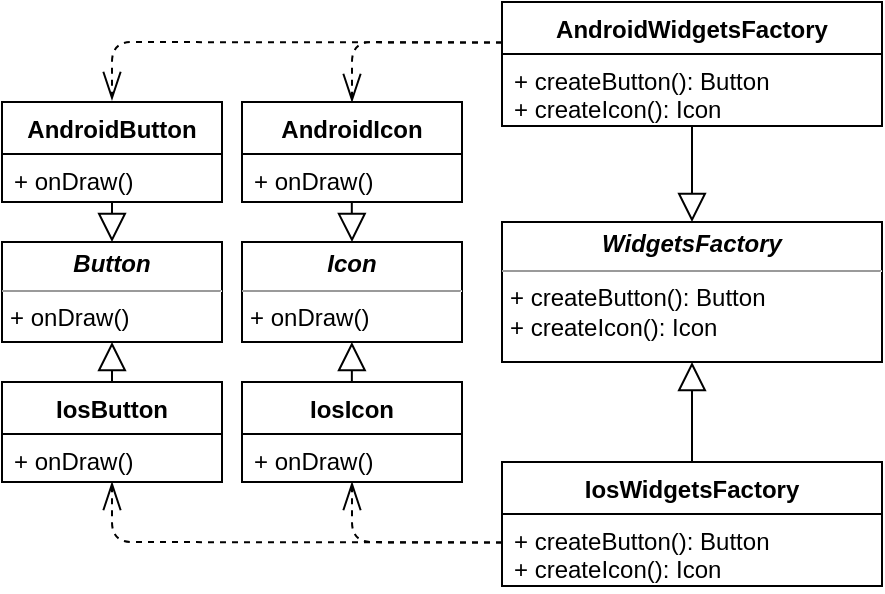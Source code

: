 <mxfile version="14.6.13" type="device"><diagram id="lJEA7nZ5x4bnVXk0S4O8" name="Страница 1"><mxGraphModel dx="1185" dy="685" grid="1" gridSize="10" guides="1" tooltips="1" connect="1" arrows="1" fold="1" page="1" pageScale="1" pageWidth="827" pageHeight="1169" math="0" shadow="0"><root><mxCell id="0"/><mxCell id="1" parent="0"/><mxCell id="SGz4TkpFWs1Kq3DDB9Hw-7" value="&lt;p style=&quot;margin: 0px ; margin-top: 4px ; text-align: center&quot;&gt;&lt;b&gt;&lt;i&gt;WidgetsFactory&lt;/i&gt;&lt;/b&gt;&lt;/p&gt;&lt;hr size=&quot;1&quot;&gt;&lt;p style=&quot;margin: 0px ; margin-left: 4px&quot;&gt;+ createButton(): Button&lt;br&gt;+ createIcon(): Icon&lt;/p&gt;" style="verticalAlign=top;align=left;overflow=fill;fontSize=12;fontFamily=Helvetica;html=1;strokeColor=#000000;" vertex="1" parent="1"><mxGeometry x="320" y="280" width="190" height="70" as="geometry"/></mxCell><mxCell id="SGz4TkpFWs1Kq3DDB9Hw-8" value="AndroidWidgetsFactory" style="swimlane;fontStyle=1;align=center;verticalAlign=top;childLayout=stackLayout;horizontal=1;startSize=26;horizontalStack=0;resizeParent=1;resizeParentMax=0;resizeLast=0;collapsible=1;marginBottom=0;strokeColor=#000000;" vertex="1" parent="1"><mxGeometry x="320" y="170" width="190" height="62" as="geometry"><mxRectangle x="340" y="160" width="170" height="26" as="alternateBounds"/></mxGeometry></mxCell><mxCell id="SGz4TkpFWs1Kq3DDB9Hw-11" value="+ createButton(): Button&#10;+ createIcon(): Icon" style="text;strokeColor=none;fillColor=none;align=left;verticalAlign=top;spacingLeft=4;spacingRight=4;overflow=hidden;rotatable=0;points=[[0,0.5],[1,0.5]];portConstraint=eastwest;" vertex="1" parent="SGz4TkpFWs1Kq3DDB9Hw-8"><mxGeometry y="26" width="190" height="36" as="geometry"/></mxCell><mxCell id="SGz4TkpFWs1Kq3DDB9Hw-15" value="" style="endArrow=block;endFill=0;endSize=12;html=1;exitX=0.5;exitY=0.992;exitDx=0;exitDy=0;exitPerimeter=0;entryX=0.5;entryY=0;entryDx=0;entryDy=0;" edge="1" parent="1" source="SGz4TkpFWs1Kq3DDB9Hw-11" target="SGz4TkpFWs1Kq3DDB9Hw-7"><mxGeometry width="160" relative="1" as="geometry"><mxPoint x="340" y="280" as="sourcePoint"/><mxPoint x="420" y="280" as="targetPoint"/></mxGeometry></mxCell><mxCell id="SGz4TkpFWs1Kq3DDB9Hw-17" value="IosWidgetsFactory" style="swimlane;fontStyle=1;align=center;verticalAlign=top;childLayout=stackLayout;horizontal=1;startSize=26;horizontalStack=0;resizeParent=1;resizeParentMax=0;resizeLast=0;collapsible=1;marginBottom=0;strokeColor=#000000;" vertex="1" parent="1"><mxGeometry x="320" y="400" width="190" height="62" as="geometry"><mxRectangle x="320" y="380" width="170" height="26" as="alternateBounds"/></mxGeometry></mxCell><mxCell id="SGz4TkpFWs1Kq3DDB9Hw-18" value="+ createButton(): Button&#10;+ createIcon(): Icon" style="text;strokeColor=none;fillColor=none;align=left;verticalAlign=top;spacingLeft=4;spacingRight=4;overflow=hidden;rotatable=0;points=[[0,0.5],[1,0.5]];portConstraint=eastwest;" vertex="1" parent="SGz4TkpFWs1Kq3DDB9Hw-17"><mxGeometry y="26" width="190" height="36" as="geometry"/></mxCell><mxCell id="SGz4TkpFWs1Kq3DDB9Hw-23" value="" style="endArrow=block;endFill=0;endSize=12;html=1;exitX=0.5;exitY=0;exitDx=0;exitDy=0;entryX=0.5;entryY=1;entryDx=0;entryDy=0;" edge="1" parent="1" source="SGz4TkpFWs1Kq3DDB9Hw-17" target="SGz4TkpFWs1Kq3DDB9Hw-7"><mxGeometry width="160" relative="1" as="geometry"><mxPoint x="460" y="361.712" as="sourcePoint"/><mxPoint x="415" y="360" as="targetPoint"/></mxGeometry></mxCell><mxCell id="SGz4TkpFWs1Kq3DDB9Hw-24" value="&lt;p style=&quot;margin: 0px ; margin-top: 4px ; text-align: center&quot;&gt;&lt;b&gt;&lt;i&gt;Icon&lt;/i&gt;&lt;/b&gt;&lt;/p&gt;&lt;hr size=&quot;1&quot;&gt;&lt;p style=&quot;margin: 0px ; margin-left: 4px&quot;&gt;+ onDraw()&lt;br&gt;&lt;/p&gt;" style="verticalAlign=top;align=left;overflow=fill;fontSize=12;fontFamily=Helvetica;html=1;strokeColor=#000000;" vertex="1" parent="1"><mxGeometry x="190" y="290" width="110" height="50" as="geometry"/></mxCell><mxCell id="SGz4TkpFWs1Kq3DDB9Hw-25" value="&lt;p style=&quot;margin: 0px ; margin-top: 4px ; text-align: center&quot;&gt;&lt;b&gt;&lt;i&gt;Button&lt;/i&gt;&lt;/b&gt;&lt;/p&gt;&lt;hr size=&quot;1&quot;&gt;&lt;p style=&quot;margin: 0px ; margin-left: 4px&quot;&gt;+ onDraw()&lt;br&gt;&lt;/p&gt;" style="verticalAlign=top;align=left;overflow=fill;fontSize=12;fontFamily=Helvetica;html=1;strokeColor=#000000;" vertex="1" parent="1"><mxGeometry x="70" y="290" width="110" height="50" as="geometry"/></mxCell><mxCell id="SGz4TkpFWs1Kq3DDB9Hw-26" value="AndroidButton" style="swimlane;fontStyle=1;align=center;verticalAlign=top;childLayout=stackLayout;horizontal=1;startSize=26;horizontalStack=0;resizeParent=1;resizeParentMax=0;resizeLast=0;collapsible=1;marginBottom=0;strokeColor=#000000;" vertex="1" parent="1"><mxGeometry x="70" y="220" width="110" height="50" as="geometry"/></mxCell><mxCell id="SGz4TkpFWs1Kq3DDB9Hw-29" value="+ onDraw()" style="text;strokeColor=none;fillColor=none;align=left;verticalAlign=top;spacingLeft=4;spacingRight=4;overflow=hidden;rotatable=0;points=[[0,0.5],[1,0.5]];portConstraint=eastwest;" vertex="1" parent="SGz4TkpFWs1Kq3DDB9Hw-26"><mxGeometry y="26" width="110" height="24" as="geometry"/></mxCell><mxCell id="SGz4TkpFWs1Kq3DDB9Hw-30" value="AndroidIcon" style="swimlane;fontStyle=1;align=center;verticalAlign=top;childLayout=stackLayout;horizontal=1;startSize=26;horizontalStack=0;resizeParent=1;resizeParentMax=0;resizeLast=0;collapsible=1;marginBottom=0;strokeColor=#000000;" vertex="1" parent="1"><mxGeometry x="190" y="220" width="110" height="50" as="geometry"/></mxCell><mxCell id="SGz4TkpFWs1Kq3DDB9Hw-31" value="+ onDraw()" style="text;strokeColor=none;fillColor=none;align=left;verticalAlign=top;spacingLeft=4;spacingRight=4;overflow=hidden;rotatable=0;points=[[0,0.5],[1,0.5]];portConstraint=eastwest;" vertex="1" parent="SGz4TkpFWs1Kq3DDB9Hw-30"><mxGeometry y="26" width="110" height="24" as="geometry"/></mxCell><mxCell id="SGz4TkpFWs1Kq3DDB9Hw-38" value="" style="endArrow=block;endFill=0;endSize=12;html=1;exitX=0.5;exitY=1;exitDx=0;exitDy=0;exitPerimeter=0;entryX=0.5;entryY=0;entryDx=0;entryDy=0;" edge="1" parent="1" source="SGz4TkpFWs1Kq3DDB9Hw-29" target="SGz4TkpFWs1Kq3DDB9Hw-25"><mxGeometry width="160" relative="1" as="geometry"><mxPoint x="130" y="270" as="sourcePoint"/><mxPoint x="220" y="300" as="targetPoint"/></mxGeometry></mxCell><mxCell id="SGz4TkpFWs1Kq3DDB9Hw-45" value="" style="endArrow=openThin;dashed=1;endFill=0;endSize=12;html=1;exitX=0;exitY=0.327;exitDx=0;exitDy=0;exitPerimeter=0;" edge="1" parent="1" source="SGz4TkpFWs1Kq3DDB9Hw-8"><mxGeometry width="160" relative="1" as="geometry"><mxPoint x="119" y="200" as="sourcePoint"/><mxPoint x="125" y="219" as="targetPoint"/><Array as="points"><mxPoint x="125" y="190"/></Array></mxGeometry></mxCell><mxCell id="SGz4TkpFWs1Kq3DDB9Hw-47" value="" style="endArrow=openThin;dashed=1;endFill=0;endSize=12;html=1;entryX=0.5;entryY=0;entryDx=0;entryDy=0;exitX=0;exitY=0.327;exitDx=0;exitDy=0;exitPerimeter=0;" edge="1" parent="1" source="SGz4TkpFWs1Kq3DDB9Hw-8" target="SGz4TkpFWs1Kq3DDB9Hw-30"><mxGeometry width="160" relative="1" as="geometry"><mxPoint x="245" y="190" as="sourcePoint"/><mxPoint x="370" y="220" as="targetPoint"/><Array as="points"><mxPoint x="245" y="190"/></Array></mxGeometry></mxCell><mxCell id="SGz4TkpFWs1Kq3DDB9Hw-48" value="IosIcon" style="swimlane;fontStyle=1;align=center;verticalAlign=top;childLayout=stackLayout;horizontal=1;startSize=26;horizontalStack=0;resizeParent=1;resizeParentMax=0;resizeLast=0;collapsible=1;marginBottom=0;strokeColor=#000000;" vertex="1" parent="1"><mxGeometry x="190" y="360" width="110" height="50" as="geometry"/></mxCell><mxCell id="SGz4TkpFWs1Kq3DDB9Hw-49" value="+ onDraw()" style="text;strokeColor=none;fillColor=none;align=left;verticalAlign=top;spacingLeft=4;spacingRight=4;overflow=hidden;rotatable=0;points=[[0,0.5],[1,0.5]];portConstraint=eastwest;" vertex="1" parent="SGz4TkpFWs1Kq3DDB9Hw-48"><mxGeometry y="26" width="110" height="24" as="geometry"/></mxCell><mxCell id="SGz4TkpFWs1Kq3DDB9Hw-50" value="IosButton" style="swimlane;fontStyle=1;align=center;verticalAlign=top;childLayout=stackLayout;horizontal=1;startSize=26;horizontalStack=0;resizeParent=1;resizeParentMax=0;resizeLast=0;collapsible=1;marginBottom=0;strokeColor=#000000;" vertex="1" parent="1"><mxGeometry x="70" y="360" width="110" height="50" as="geometry"/></mxCell><mxCell id="SGz4TkpFWs1Kq3DDB9Hw-51" value="+ onDraw()" style="text;strokeColor=none;fillColor=none;align=left;verticalAlign=top;spacingLeft=4;spacingRight=4;overflow=hidden;rotatable=0;points=[[0,0.5],[1,0.5]];portConstraint=eastwest;" vertex="1" parent="SGz4TkpFWs1Kq3DDB9Hw-50"><mxGeometry y="26" width="110" height="24" as="geometry"/></mxCell><mxCell id="SGz4TkpFWs1Kq3DDB9Hw-52" value="" style="endArrow=block;endFill=0;endSize=12;html=1;entryX=0.5;entryY=1;entryDx=0;entryDy=0;exitX=0.5;exitY=0;exitDx=0;exitDy=0;" edge="1" parent="1" source="SGz4TkpFWs1Kq3DDB9Hw-50" target="SGz4TkpFWs1Kq3DDB9Hw-25"><mxGeometry width="160" relative="1" as="geometry"><mxPoint x="150" y="350" as="sourcePoint"/><mxPoint x="124.83" y="360" as="targetPoint"/></mxGeometry></mxCell><mxCell id="SGz4TkpFWs1Kq3DDB9Hw-53" value="" style="endArrow=block;endFill=0;endSize=12;html=1;entryX=0.5;entryY=1;entryDx=0;entryDy=0;exitX=0.5;exitY=0;exitDx=0;exitDy=0;" edge="1" parent="1"><mxGeometry width="160" relative="1" as="geometry"><mxPoint x="244.93" y="360.0" as="sourcePoint"/><mxPoint x="244.93" y="340" as="targetPoint"/></mxGeometry></mxCell><mxCell id="SGz4TkpFWs1Kq3DDB9Hw-54" value="" style="endArrow=block;endFill=0;endSize=12;html=1;exitX=0.499;exitY=1;exitDx=0;exitDy=0;exitPerimeter=0;entryX=0.5;entryY=0;entryDx=0;entryDy=0;" edge="1" parent="1" source="SGz4TkpFWs1Kq3DDB9Hw-31" target="SGz4TkpFWs1Kq3DDB9Hw-24"><mxGeometry width="160" relative="1" as="geometry"><mxPoint x="244.93" y="290.0" as="sourcePoint"/><mxPoint x="260" y="280" as="targetPoint"/></mxGeometry></mxCell><mxCell id="SGz4TkpFWs1Kq3DDB9Hw-55" value="" style="endArrow=openThin;dashed=1;endFill=0;endSize=12;html=1;exitX=0;exitY=0.327;exitDx=0;exitDy=0;exitPerimeter=0;" edge="1" parent="1"><mxGeometry width="160" relative="1" as="geometry"><mxPoint x="320" y="440.274" as="sourcePoint"/><mxPoint x="125" y="410" as="targetPoint"/><Array as="points"><mxPoint x="125" y="440"/></Array></mxGeometry></mxCell><mxCell id="SGz4TkpFWs1Kq3DDB9Hw-56" value="" style="endArrow=openThin;dashed=1;endFill=0;endSize=12;html=1;exitX=0;exitY=0.327;exitDx=0;exitDy=0;exitPerimeter=0;" edge="1" parent="1"><mxGeometry width="160" relative="1" as="geometry"><mxPoint x="320.0" y="440.274" as="sourcePoint"/><mxPoint x="245" y="410" as="targetPoint"/><Array as="points"><mxPoint x="245" y="440"/></Array></mxGeometry></mxCell></root></mxGraphModel></diagram></mxfile>